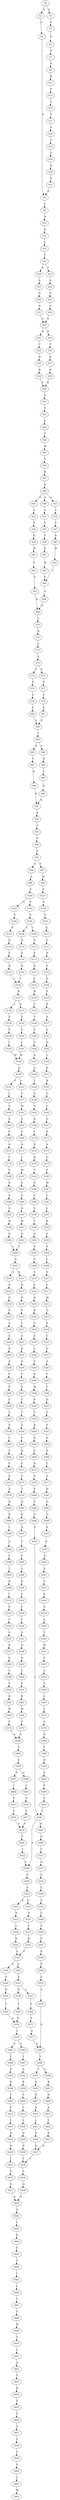 strict digraph  {
	S0 -> S1 [ label = S ];
	S0 -> S2 [ label = H ];
	S1 -> S3 [ label = V ];
	S2 -> S4 [ label = S ];
	S3 -> S5 [ label = S ];
	S4 -> S6 [ label = N ];
	S5 -> S7 [ label = P ];
	S6 -> S8 [ label = C ];
	S7 -> S9 [ label = S ];
	S8 -> S10 [ label = R ];
	S9 -> S11 [ label = R ];
	S10 -> S12 [ label = Q ];
	S11 -> S13 [ label = P ];
	S12 -> S14 [ label = L ];
	S13 -> S15 [ label = L ];
	S14 -> S16 [ label = T ];
	S15 -> S17 [ label = T ];
	S16 -> S18 [ label = A ];
	S16 -> S19 [ label = T ];
	S17 -> S20 [ label = A ];
	S18 -> S21 [ label = S ];
	S19 -> S22 [ label = S ];
	S20 -> S23 [ label = G ];
	S21 -> S24 [ label = G ];
	S22 -> S25 [ label = G ];
	S23 -> S26 [ label = G ];
	S24 -> S27 [ label = G ];
	S25 -> S28 [ label = G ];
	S26 -> S29 [ label = H ];
	S27 -> S30 [ label = S ];
	S28 -> S30 [ label = S ];
	S29 -> S31 [ label = S ];
	S30 -> S32 [ label = N ];
	S30 -> S33 [ label = H ];
	S31 -> S6 [ label = N ];
	S32 -> S34 [ label = C ];
	S33 -> S35 [ label = C ];
	S34 -> S36 [ label = R ];
	S35 -> S37 [ label = R ];
	S36 -> S38 [ label = R ];
	S37 -> S39 [ label = R ];
	S38 -> S40 [ label = K ];
	S39 -> S40 [ label = K ];
	S40 -> S41 [ label = S ];
	S41 -> S42 [ label = V ];
	S42 -> S43 [ label = P ];
	S43 -> S44 [ label = T ];
	S44 -> S45 [ label = W ];
	S45 -> S46 [ label = V ];
	S46 -> S47 [ label = K ];
	S47 -> S48 [ label = S ];
	S48 -> S49 [ label = G ];
	S48 -> S50 [ label = G ];
	S48 -> S51 [ label = S ];
	S49 -> S52 [ label = S ];
	S50 -> S53 [ label = G ];
	S51 -> S54 [ label = T ];
	S52 -> S55 [ label = G ];
	S53 -> S56 [ label = P ];
	S54 -> S57 [ label = P ];
	S55 -> S58 [ label = P ];
	S56 -> S59 [ label = R ];
	S57 -> S60 [ label = K ];
	S58 -> S61 [ label = K ];
	S59 -> S62 [ label = W ];
	S60 -> S63 [ label = W ];
	S61 -> S64 [ label = W ];
	S62 -> S65 [ label = P ];
	S63 -> S66 [ label = P ];
	S64 -> S66 [ label = P ];
	S65 -> S67 [ label = S ];
	S66 -> S68 [ label = S ];
	S67 -> S69 [ label = R ];
	S68 -> S69 [ label = R ];
	S69 -> S70 [ label = C ];
	S70 -> S71 [ label = R ];
	S71 -> S72 [ label = A ];
	S72 -> S73 [ label = L ];
	S73 -> S74 [ label = E ];
	S73 -> S75 [ label = G ];
	S74 -> S76 [ label = D ];
	S75 -> S77 [ label = D ];
	S76 -> S78 [ label = P ];
	S77 -> S79 [ label = P ];
	S78 -> S80 [ label = E ];
	S79 -> S81 [ label = E ];
	S80 -> S82 [ label = S ];
	S81 -> S82 [ label = S ];
	S82 -> S83 [ label = L ];
	S83 -> S84 [ label = S ];
	S83 -> S85 [ label = R ];
	S84 -> S86 [ label = R ];
	S85 -> S87 [ label = C ];
	S86 -> S88 [ label = C ];
	S87 -> S89 [ label = H ];
	S88 -> S90 [ label = H ];
	S89 -> S91 [ label = R ];
	S90 -> S91 [ label = R ];
	S91 -> S92 [ label = K ];
	S92 -> S93 [ label = T ];
	S93 -> S94 [ label = P ];
	S94 -> S95 [ label = P ];
	S95 -> S96 [ label = A ];
	S95 -> S97 [ label = P ];
	S96 -> S98 [ label = L ];
	S97 -> S99 [ label = W ];
	S98 -> S100 [ label = P ];
	S99 -> S101 [ label = P ];
	S100 -> S102 [ label = P ];
	S100 -> S103 [ label = Q ];
	S101 -> S104 [ label = S ];
	S102 -> S105 [ label = G ];
	S103 -> S106 [ label = G ];
	S104 -> S107 [ label = G ];
	S105 -> S108 [ label = C ];
	S105 -> S109 [ label = T ];
	S106 -> S110 [ label = S ];
	S107 -> S111 [ label = Q ];
	S108 -> S112 [ label = N ];
	S109 -> S113 [ label = S ];
	S110 -> S114 [ label = N ];
	S111 -> S115 [ label = T ];
	S112 -> S116 [ label = E ];
	S113 -> S117 [ label = E ];
	S114 -> S118 [ label = E ];
	S115 -> S119 [ label = N ];
	S116 -> S120 [ label = N ];
	S117 -> S121 [ label = R ];
	S118 -> S122 [ label = N ];
	S119 -> S123 [ label = V ];
	S120 -> S124 [ label = L ];
	S121 -> S125 [ label = L ];
	S122 -> S124 [ label = L ];
	S123 -> S126 [ label = P ];
	S124 -> S127 [ label = N ];
	S125 -> S128 [ label = D ];
	S126 -> S129 [ label = P ];
	S127 -> S130 [ label = L ];
	S127 -> S131 [ label = Q ];
	S128 -> S132 [ label = T ];
	S129 -> S133 [ label = R ];
	S130 -> S134 [ label = E ];
	S131 -> S135 [ label = E ];
	S132 -> S136 [ label = T ];
	S133 -> S137 [ label = A ];
	S134 -> S138 [ label = S ];
	S135 -> S139 [ label = S ];
	S136 -> S140 [ label = S ];
	S137 -> S141 [ label = L ];
	S138 -> S142 [ label = I ];
	S139 -> S143 [ label = I ];
	S140 -> S144 [ label = V ];
	S141 -> S145 [ label = D ];
	S142 -> S146 [ label = W ];
	S143 -> S146 [ label = W ];
	S144 -> S147 [ label = A ];
	S145 -> S148 [ label = L ];
	S146 -> S149 [ label = G ];
	S147 -> S150 [ label = G ];
	S148 -> S151 [ label = R ];
	S149 -> S152 [ label = P ];
	S149 -> S153 [ label = S ];
	S150 -> S154 [ label = L ];
	S151 -> S155 [ label = R ];
	S152 -> S156 [ label = L ];
	S153 -> S157 [ label = V ];
	S154 -> S158 [ label = G ];
	S155 -> S159 [ label = G ];
	S156 -> S160 [ label = V ];
	S157 -> S161 [ label = M ];
	S158 -> S162 [ label = A ];
	S159 -> S163 [ label = C ];
	S160 -> S164 [ label = S ];
	S161 -> S165 [ label = S ];
	S162 -> S166 [ label = D ];
	S163 -> S167 [ label = G ];
	S164 -> S168 [ label = P ];
	S165 -> S169 [ label = T ];
	S166 -> S170 [ label = P ];
	S167 -> S171 [ label = R ];
	S168 -> S172 [ label = G ];
	S169 -> S173 [ label = N ];
	S170 -> S174 [ label = G ];
	S171 -> S175 [ label = S ];
	S172 -> S176 [ label = T ];
	S173 -> S177 [ label = L ];
	S174 -> S178 [ label = R ];
	S175 -> S179 [ label = G ];
	S176 -> S180 [ label = V ];
	S177 -> S181 [ label = M ];
	S178 -> S182 [ label = T ];
	S179 -> S183 [ label = P ];
	S180 -> S184 [ label = D ];
	S181 -> S185 [ label = E ];
	S182 -> S186 [ label = G ];
	S183 -> S187 [ label = W ];
	S184 -> S188 [ label = R ];
	S185 -> S189 [ label = G ];
	S186 -> S190 [ label = T ];
	S187 -> S191 [ label = C ];
	S188 -> S192 [ label = Q ];
	S189 -> S193 [ label = Q ];
	S190 -> S194 [ label = V ];
	S191 -> S195 [ label = L ];
	S192 -> S196 [ label = W ];
	S193 -> S197 [ label = W ];
	S194 -> S198 [ label = T ];
	S195 -> S199 [ label = R ];
	S196 -> S200 [ label = Q ];
	S197 -> S201 [ label = Q ];
	S198 -> S202 [ label = Q ];
	S199 -> S203 [ label = V ];
	S200 -> S204 [ label = L ];
	S201 -> S204 [ label = L ];
	S202 -> S205 [ label = S ];
	S203 -> S206 [ label = V ];
	S204 -> S207 [ label = G ];
	S205 -> S208 [ label = G ];
	S206 -> S209 [ label = L ];
	S207 -> S210 [ label = V ];
	S207 -> S211 [ label = K ];
	S208 -> S212 [ label = V ];
	S209 -> S213 [ label = S ];
	S210 -> S214 [ label = S ];
	S211 -> S215 [ label = N ];
	S212 -> S216 [ label = P ];
	S213 -> S217 [ label = C ];
	S214 -> S218 [ label = D ];
	S215 -> S219 [ label = D ];
	S216 -> S220 [ label = Q ];
	S217 -> S221 [ label = M ];
	S218 -> S222 [ label = P ];
	S219 -> S223 [ label = S ];
	S220 -> S224 [ label = R ];
	S221 -> S225 [ label = Q ];
	S222 -> S226 [ label = A ];
	S223 -> S227 [ label = L ];
	S224 -> S228 [ label = G ];
	S225 -> S229 [ label = S ];
	S226 -> S230 [ label = G ];
	S227 -> S231 [ label = A ];
	S228 -> S232 [ label = G ];
	S229 -> S233 [ label = C ];
	S230 -> S234 [ label = R ];
	S231 -> S235 [ label = K ];
	S232 -> S236 [ label = L ];
	S233 -> S237 [ label = G ];
	S234 -> S238 [ label = S ];
	S235 -> S239 [ label = S ];
	S236 -> S240 [ label = V ];
	S237 -> S241 [ label = A ];
	S238 -> S242 [ label = F ];
	S239 -> S243 [ label = F ];
	S240 -> S244 [ label = K ];
	S241 -> S245 [ label = F ];
	S242 -> S246 [ label = P ];
	S243 -> S247 [ label = S ];
	S244 -> S248 [ label = W ];
	S245 -> S249 [ label = C ];
	S246 -> S250 [ label = C ];
	S247 -> S251 [ label = C ];
	S248 -> S252 [ label = P ];
	S249 -> S253 [ label = H ];
	S250 -> S254 [ label = L ];
	S251 -> S255 [ label = T ];
	S252 -> S256 [ label = C ];
	S253 -> S257 [ label = V ];
	S254 -> S258 [ label = P ];
	S255 -> S259 [ label = S ];
	S256 -> S260 [ label = R ];
	S257 -> S261 [ label = P ];
	S258 -> S262 [ label = F ];
	S259 -> S263 [ label = F ];
	S260 -> S264 [ label = D ];
	S261 -> S265 [ label = A ];
	S262 -> S266 [ label = Y ];
	S263 -> S267 [ label = H ];
	S264 -> S268 [ label = E ];
	S265 -> S269 [ label = S ];
	S266 -> S270 [ label = F ];
	S267 -> S271 [ label = F ];
	S268 -> S272 [ label = D ];
	S269 -> S273 [ label = L ];
	S270 -> S274 [ label = P ];
	S271 -> S275 [ label = T ];
	S272 -> S276 [ label = S ];
	S273 -> S277 [ label = A ];
	S274 -> S278 [ label = A ];
	S275 -> S279 [ label = T ];
	S276 -> S280 [ label = E ];
	S277 -> S281 [ label = H ];
	S278 -> S282 [ label = N ];
	S279 -> S283 [ label = N ];
	S280 -> S284 [ label = F ];
	S281 -> S285 [ label = G ];
	S282 -> S286 [ label = K ];
	S283 -> S287 [ label = K ];
	S284 -> S288 [ label = P ];
	S285 -> S289 [ label = G ];
	S286 -> S290 [ label = T ];
	S287 -> S291 [ label = A ];
	S288 -> S292 [ label = F ];
	S289 -> S293 [ label = S ];
	S290 -> S294 [ label = A ];
	S291 -> S295 [ label = T ];
	S292 -> S296 [ label = L ];
	S293 -> S297 [ label = P ];
	S294 -> S298 [ label = E ];
	S295 -> S299 [ label = E ];
	S296 -> S300 [ label = S ];
	S296 -> S301 [ label = H ];
	S297 -> S302 [ label = K ];
	S298 -> S303 [ label = T ];
	S299 -> S304 [ label = T ];
	S300 -> S305 [ label = G ];
	S301 -> S306 [ label = G ];
	S302 -> S307 [ label = A ];
	S303 -> S308 [ label = R ];
	S304 -> S309 [ label = R ];
	S305 -> S310 [ label = S ];
	S306 -> S311 [ label = C ];
	S307 -> S312 [ label = G ];
	S308 -> S313 [ label = I ];
	S309 -> S314 [ label = L ];
	S310 -> S315 [ label = Q ];
	S310 -> S316 [ label = K ];
	S311 -> S317 [ label = N ];
	S312 -> S318 [ label = R ];
	S313 -> S319 [ label = P ];
	S314 -> S320 [ label = P ];
	S315 -> S321 [ label = N ];
	S316 -> S322 [ label = N ];
	S317 -> S323 [ label = S ];
	S318 -> S324 [ label = G ];
	S319 -> S325 [ label = C ];
	S320 -> S326 [ label = C ];
	S321 -> S327 [ label = L ];
	S322 -> S328 [ label = L ];
	S323 -> S329 [ label = L ];
	S324 -> S330 [ label = S ];
	S325 -> S331 [ label = A ];
	S326 -> S332 [ label = S ];
	S327 -> S333 [ label = K ];
	S328 -> S334 [ label = K ];
	S329 -> S335 [ label = A ];
	S330 -> S336 [ label = T ];
	S331 -> S337 [ label = R ];
	S332 -> S338 [ label = Q ];
	S333 -> S339 [ label = E ];
	S334 -> S339 [ label = E ];
	S335 -> S340 [ label = G ];
	S336 -> S341 [ label = W ];
	S337 -> S342 [ label = S ];
	S338 -> S343 [ label = N ];
	S339 -> S344 [ label = S ];
	S339 -> S345 [ label = A ];
	S340 -> S346 [ label = A ];
	S341 -> S347 [ label = C ];
	S342 -> S348 [ label = I ];
	S343 -> S349 [ label = L ];
	S344 -> S350 [ label = S ];
	S345 -> S351 [ label = S ];
	S346 -> S352 [ label = S ];
	S347 -> S353 [ label = L ];
	S348 -> S354 [ label = V ];
	S349 -> S355 [ label = A ];
	S350 -> S356 [ label = H ];
	S351 -> S357 [ label = Y ];
	S351 -> S358 [ label = H ];
	S352 -> S359 [ label = R ];
	S353 -> S360 [ label = S ];
	S354 -> S361 [ label = R ];
	S355 -> S362 [ label = R ];
	S356 -> S363 [ label = L ];
	S357 -> S364 [ label = P ];
	S358 -> S365 [ label = L ];
	S359 -> S366 [ label = P ];
	S360 -> S367 [ label = L ];
	S361 -> S368 [ label = W ];
	S362 -> S369 [ label = W ];
	S363 -> S370 [ label = N ];
	S364 -> S371 [ label = S ];
	S365 -> S370 [ label = N ];
	S366 -> S372 [ label = S ];
	S367 -> S373 [ label = I ];
	S368 -> S374 [ label = P ];
	S369 -> S375 [ label = P ];
	S370 -> S376 [ label = I ];
	S371 -> S377 [ label = A ];
	S372 -> S378 [ label = A ];
	S373 -> S379 [ label = A ];
	S374 -> S380 [ label = S ];
	S375 -> S380 [ label = S ];
	S376 -> S381 [ label = S ];
	S376 -> S382 [ label = G ];
	S377 -> S383 [ label = D ];
	S378 -> S383 [ label = D ];
	S379 -> S384 [ label = N ];
	S380 -> S385 [ label = E ];
	S381 -> S386 [ label = Y ];
	S382 -> S387 [ label = F ];
	S383 -> S388 [ label = Y ];
	S384 -> S389 [ label = L ];
	S385 -> S390 [ label = E ];
	S386 -> S391 [ label = A ];
	S387 -> S392 [ label = A ];
	S388 -> S393 [ label = T ];
	S388 -> S394 [ label = S ];
	S389 -> S395 [ label = D ];
	S390 -> S396 [ label = H ];
	S390 -> S397 [ label = S ];
	S391 -> S398 [ label = K ];
	S392 -> S399 [ label = K ];
	S393 -> S400 [ label = K ];
	S394 -> S401 [ label = K ];
	S395 -> S402 [ label = F ];
	S396 -> S403 [ label = I ];
	S397 -> S404 [ label = I ];
	S398 -> S405 [ label = C ];
	S399 -> S406 [ label = C ];
	S400 -> S407 [ label = R ];
	S401 -> S408 [ label = H ];
	S402 -> S409 [ label = P ];
	S403 -> S410 [ label = E ];
	S404 -> S411 [ label = E ];
	S405 -> S412 [ label = P ];
	S406 -> S413 [ label = T ];
	S407 -> S414 [ label = A ];
	S408 -> S415 [ label = A ];
	S409 -> S416 [ label = F ];
	S410 -> S417 [ label = Y ];
	S411 -> S418 [ label = Y ];
	S412 -> S419 [ label = L ];
	S413 -> S420 [ label = L ];
	S414 -> S421 [ label = L ];
	S415 -> S422 [ label = L ];
	S416 -> S296 [ label = L ];
	S417 -> S423 [ label = P ];
	S418 -> S423 [ label = P ];
	S419 -> S424 [ label = D ];
	S420 -> S425 [ label = D ];
	S421 -> S426 [ label = D ];
	S422 -> S427 [ label = D ];
	S423 -> S428 [ label = F ];
	S424 -> S429 [ label = N ];
	S425 -> S430 [ label = D ];
	S426 -> S431 [ label = D ];
	S427 -> S431 [ label = D ];
	S428 -> S432 [ label = L ];
	S429 -> S433 [ label = L ];
	S430 -> S434 [ label = L ];
	S431 -> S434 [ label = L ];
	S432 -> S300 [ label = S ];
	S433 -> S435 [ label = S ];
	S434 -> S436 [ label = S ];
	S435 -> S437 [ label = Q ];
	S436 -> S438 [ label = Q ];
	S437 -> S439 [ label = N ];
	S438 -> S439 [ label = N ];
	S439 -> S440 [ label = Q ];
	S440 -> S441 [ label = L ];
	S441 -> S442 [ label = K ];
	S442 -> S443 [ label = E ];
	S443 -> S444 [ label = T ];
	S444 -> S445 [ label = I ];
	S445 -> S446 [ label = L ];
	S446 -> S447 [ label = T ];
	S447 -> S448 [ label = V ];
	S448 -> S449 [ label = M ];
	S449 -> S450 [ label = T ];
	S450 -> S451 [ label = T ];
	S451 -> S452 [ label = A ];
	S452 -> S453 [ label = G ];
	S453 -> S454 [ label = K ];
	S454 -> S455 [ label = E ];
	S455 -> S456 [ label = S ];
	S456 -> S457 [ label = S ];
	S457 -> S458 [ label = V ];
	S458 -> S459 [ label = G ];
	S459 -> S460 [ label = V ];
	S460 -> S461 [ label = L ];
	S461 -> S462 [ label = M ];
}
